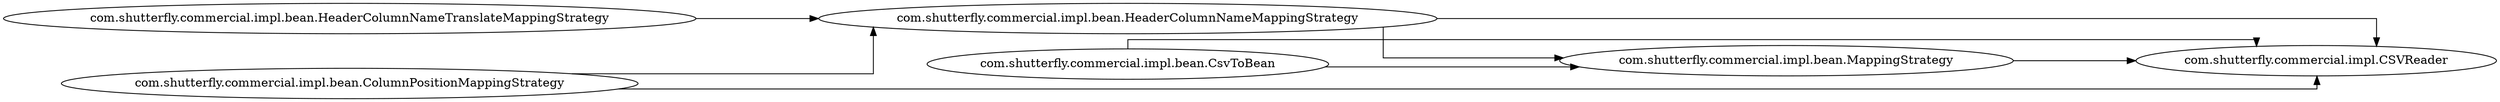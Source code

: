 digraph dependencyGraph {
 concentrate=true;
 rankdir="LR"; 
ranksep="2.0";
"com.shutterfly.commercial.impl.bean.ColumnPositionMappingStrategy"; 
"com.shutterfly.commercial.impl.bean.ColumnPositionMappingStrategy"->"com.shutterfly.commercial.impl.bean.HeaderColumnNameMappingStrategy";
"com.shutterfly.commercial.impl.bean.ColumnPositionMappingStrategy"->"com.shutterfly.commercial.impl.CSVReader";
"com.shutterfly.commercial.impl.bean.CsvToBean"; 
"com.shutterfly.commercial.impl.bean.CsvToBean"->"com.shutterfly.commercial.impl.bean.MappingStrategy";
"com.shutterfly.commercial.impl.bean.CsvToBean"->"com.shutterfly.commercial.impl.CSVReader";
"com.shutterfly.commercial.impl.bean.HeaderColumnNameMappingStrategy"; 
"com.shutterfly.commercial.impl.bean.HeaderColumnNameMappingStrategy"->"com.shutterfly.commercial.impl.bean.MappingStrategy";
"com.shutterfly.commercial.impl.bean.HeaderColumnNameMappingStrategy"->"com.shutterfly.commercial.impl.CSVReader";
"com.shutterfly.commercial.impl.bean.HeaderColumnNameTranslateMappingStrategy"; 
"com.shutterfly.commercial.impl.bean.HeaderColumnNameTranslateMappingStrategy"->"com.shutterfly.commercial.impl.bean.HeaderColumnNameMappingStrategy";
"com.shutterfly.commercial.impl.bean.MappingStrategy"; 
"com.shutterfly.commercial.impl.bean.MappingStrategy"->"com.shutterfly.commercial.impl.CSVReader";
splines="ortho";
}